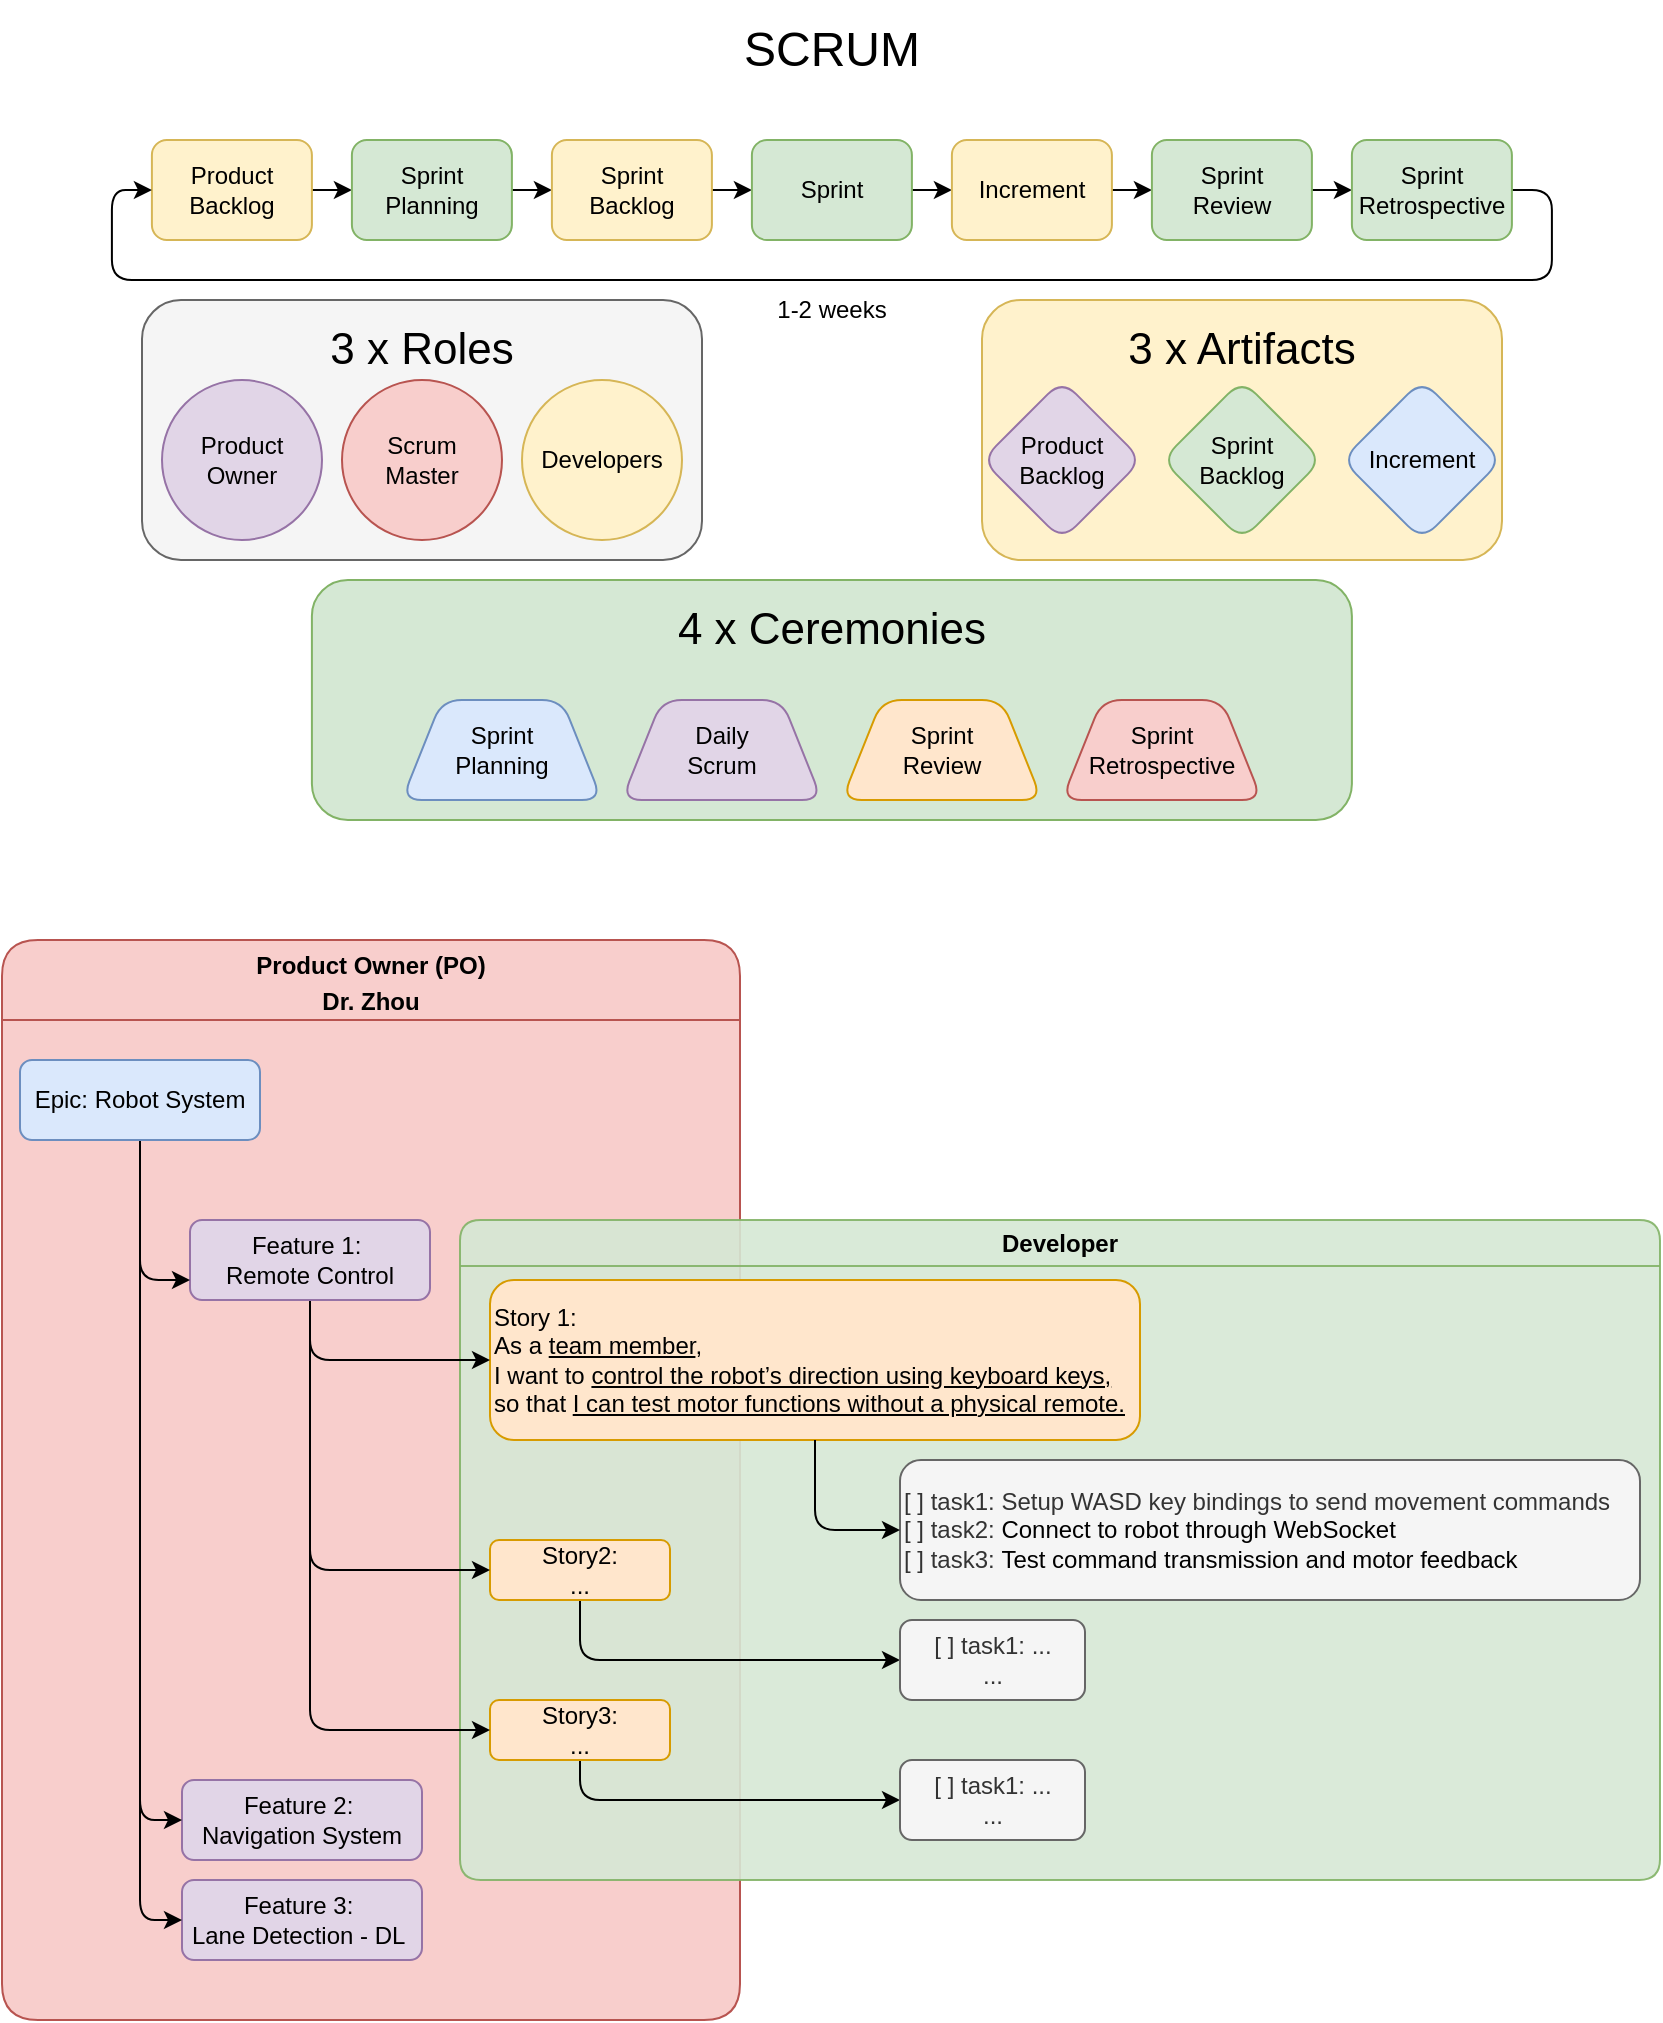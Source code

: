 <mxfile version="28.0.4">
  <diagram name="Page-1" id="K2rsrTp5yFfVZbXNRDB6">
    <mxGraphModel grid="1" page="1" gridSize="10" guides="1" tooltips="1" connect="1" arrows="1" fold="1" pageScale="1" pageWidth="850" pageHeight="1100" math="0" shadow="0">
      <root>
        <mxCell id="0" />
        <mxCell id="1" parent="0" />
        <mxCell id="alW0ItKAqQshCZF6b7rs-1" value="&lt;font style=&quot;font-size: 24px;&quot;&gt;SCRUM&lt;/font&gt;" style="rounded=1;whiteSpace=wrap;html=1;fillColor=none;strokeColor=none;labelBackgroundColor=none;" vertex="1" parent="1">
          <mxGeometry x="375" y="20" width="100" height="50" as="geometry" />
        </mxCell>
        <mxCell id="alW0ItKAqQshCZF6b7rs-29" value="" style="group;rounded=1;labelBackgroundColor=none;fillColor=#fff2cc;strokeColor=#d6b656;" connectable="0" vertex="1" parent="1">
          <mxGeometry x="500" y="170" width="260" height="130" as="geometry" />
        </mxCell>
        <mxCell id="alW0ItKAqQshCZF6b7rs-22" value="Product&lt;div&gt;Backlog&lt;/div&gt;" style="rhombus;whiteSpace=wrap;html=1;rounded=1;labelBackgroundColor=none;fillColor=#e1d5e7;strokeColor=#9673a6;" vertex="1" parent="alW0ItKAqQshCZF6b7rs-29">
          <mxGeometry y="40" width="80" height="80" as="geometry" />
        </mxCell>
        <mxCell id="alW0ItKAqQshCZF6b7rs-21" value="&lt;font style=&quot;font-size: 22px;&quot;&gt;3 x Artifacts&lt;/font&gt;" style="rounded=1;whiteSpace=wrap;html=1;fillColor=none;strokeColor=none;labelBackgroundColor=none;" vertex="1" parent="alW0ItKAqQshCZF6b7rs-29">
          <mxGeometry x="60" width="140" height="50" as="geometry" />
        </mxCell>
        <mxCell id="alW0ItKAqQshCZF6b7rs-27" value="Sprint&lt;div&gt;Backlog&lt;/div&gt;" style="rhombus;whiteSpace=wrap;html=1;rounded=1;labelBackgroundColor=none;fillColor=#d5e8d4;strokeColor=#82b366;" vertex="1" parent="alW0ItKAqQshCZF6b7rs-29">
          <mxGeometry x="90" y="40" width="80" height="80" as="geometry" />
        </mxCell>
        <mxCell id="alW0ItKAqQshCZF6b7rs-28" value="Increment" style="rhombus;whiteSpace=wrap;html=1;rounded=1;labelBackgroundColor=none;fillColor=#dae8fc;strokeColor=#6c8ebf;" vertex="1" parent="alW0ItKAqQshCZF6b7rs-29">
          <mxGeometry x="180" y="40" width="80" height="80" as="geometry" />
        </mxCell>
        <mxCell id="alW0ItKAqQshCZF6b7rs-72" value="" style="group;labelBackgroundColor=none;fillColor=#d5e8d4;strokeColor=#82b366;rounded=1;" connectable="0" vertex="1" parent="1">
          <mxGeometry x="164.95" y="310" width="520" height="120" as="geometry" />
        </mxCell>
        <mxCell id="alW0ItKAqQshCZF6b7rs-36" value="Sprint&lt;div&gt;Planning&lt;/div&gt;" style="shape=trapezoid;perimeter=trapezoidPerimeter;whiteSpace=wrap;html=1;fixedSize=1;rounded=1;labelBackgroundColor=none;fillColor=#dae8fc;strokeColor=#6c8ebf;" vertex="1" parent="alW0ItKAqQshCZF6b7rs-72">
          <mxGeometry x="45" y="60" width="100" height="50" as="geometry" />
        </mxCell>
        <mxCell id="alW0ItKAqQshCZF6b7rs-32" value="&lt;font style=&quot;font-size: 22px;&quot;&gt;4 x Ceremonies&lt;/font&gt;" style="rounded=1;whiteSpace=wrap;html=1;fillColor=none;strokeColor=none;labelBackgroundColor=none;" vertex="1" parent="alW0ItKAqQshCZF6b7rs-72">
          <mxGeometry x="165" width="190" height="50" as="geometry" />
        </mxCell>
        <mxCell id="alW0ItKAqQshCZF6b7rs-38" value="Daily&lt;div&gt;Scrum&lt;/div&gt;" style="shape=trapezoid;perimeter=trapezoidPerimeter;whiteSpace=wrap;html=1;fixedSize=1;rounded=1;labelBackgroundColor=none;fillColor=#e1d5e7;strokeColor=#9673a6;" vertex="1" parent="alW0ItKAqQshCZF6b7rs-72">
          <mxGeometry x="155" y="60" width="100" height="50" as="geometry" />
        </mxCell>
        <mxCell id="alW0ItKAqQshCZF6b7rs-39" value="Sprint&lt;div&gt;Review&lt;/div&gt;" style="shape=trapezoid;perimeter=trapezoidPerimeter;whiteSpace=wrap;html=1;fixedSize=1;rounded=1;labelBackgroundColor=none;fillColor=#ffe6cc;strokeColor=#d79b00;" vertex="1" parent="alW0ItKAqQshCZF6b7rs-72">
          <mxGeometry x="265" y="60" width="100" height="50" as="geometry" />
        </mxCell>
        <mxCell id="alW0ItKAqQshCZF6b7rs-71" value="Sprint&lt;div&gt;Retrospective&lt;/div&gt;" style="shape=trapezoid;perimeter=trapezoidPerimeter;whiteSpace=wrap;html=1;fixedSize=1;rounded=1;labelBackgroundColor=none;fillColor=#f8cecc;strokeColor=#b85450;" vertex="1" parent="alW0ItKAqQshCZF6b7rs-72">
          <mxGeometry x="375" y="60" width="100" height="50" as="geometry" />
        </mxCell>
        <mxCell id="alW0ItKAqQshCZF6b7rs-77" value="" style="group;labelBackgroundColor=none;rounded=1;" connectable="0" vertex="1" parent="1">
          <mxGeometry x="64.95" y="90" width="720" height="100" as="geometry" />
        </mxCell>
        <mxCell id="alW0ItKAqQshCZF6b7rs-8" style="edgeStyle=orthogonalEdgeStyle;rounded=1;orthogonalLoop=1;jettySize=auto;html=1;exitX=1;exitY=0.5;exitDx=0;exitDy=0;entryX=0;entryY=0.5;entryDx=0;entryDy=0;labelBackgroundColor=none;fontColor=default;" edge="1" parent="alW0ItKAqQshCZF6b7rs-77" source="alW0ItKAqQshCZF6b7rs-2" target="alW0ItKAqQshCZF6b7rs-3">
          <mxGeometry relative="1" as="geometry" />
        </mxCell>
        <mxCell id="alW0ItKAqQshCZF6b7rs-2" value="Product Backlog" style="rounded=1;whiteSpace=wrap;html=1;labelBackgroundColor=none;fillColor=#fff2cc;strokeColor=#d6b656;" vertex="1" parent="alW0ItKAqQshCZF6b7rs-77">
          <mxGeometry x="20" width="80" height="50" as="geometry" />
        </mxCell>
        <mxCell id="alW0ItKAqQshCZF6b7rs-9" style="edgeStyle=orthogonalEdgeStyle;rounded=1;orthogonalLoop=1;jettySize=auto;html=1;exitX=1;exitY=0.5;exitDx=0;exitDy=0;entryX=0;entryY=0.5;entryDx=0;entryDy=0;labelBackgroundColor=none;fontColor=default;" edge="1" parent="alW0ItKAqQshCZF6b7rs-77" source="alW0ItKAqQshCZF6b7rs-3" target="alW0ItKAqQshCZF6b7rs-4">
          <mxGeometry relative="1" as="geometry" />
        </mxCell>
        <mxCell id="alW0ItKAqQshCZF6b7rs-3" value="Sprint Planning" style="rounded=1;whiteSpace=wrap;html=1;labelBackgroundColor=none;fillColor=#d5e8d4;strokeColor=#82b366;" vertex="1" parent="alW0ItKAqQshCZF6b7rs-77">
          <mxGeometry x="120.0" width="80" height="50" as="geometry" />
        </mxCell>
        <mxCell id="alW0ItKAqQshCZF6b7rs-10" style="edgeStyle=orthogonalEdgeStyle;rounded=1;orthogonalLoop=1;jettySize=auto;html=1;exitX=1;exitY=0.5;exitDx=0;exitDy=0;entryX=0;entryY=0.5;entryDx=0;entryDy=0;labelBackgroundColor=none;fontColor=default;" edge="1" parent="alW0ItKAqQshCZF6b7rs-77" source="alW0ItKAqQshCZF6b7rs-4" target="alW0ItKAqQshCZF6b7rs-5">
          <mxGeometry relative="1" as="geometry" />
        </mxCell>
        <mxCell id="alW0ItKAqQshCZF6b7rs-4" value="Sprint&lt;div&gt;Backlog&lt;/div&gt;" style="rounded=1;whiteSpace=wrap;html=1;labelBackgroundColor=none;fillColor=#fff2cc;strokeColor=#d6b656;" vertex="1" parent="alW0ItKAqQshCZF6b7rs-77">
          <mxGeometry x="220" width="80" height="50" as="geometry" />
        </mxCell>
        <mxCell id="alW0ItKAqQshCZF6b7rs-11" style="edgeStyle=orthogonalEdgeStyle;rounded=1;orthogonalLoop=1;jettySize=auto;html=1;exitX=1;exitY=0.5;exitDx=0;exitDy=0;entryX=0;entryY=0.5;entryDx=0;entryDy=0;labelBackgroundColor=none;fontColor=default;" edge="1" parent="alW0ItKAqQshCZF6b7rs-77" source="alW0ItKAqQshCZF6b7rs-5" target="alW0ItKAqQshCZF6b7rs-6">
          <mxGeometry relative="1" as="geometry" />
        </mxCell>
        <mxCell id="alW0ItKAqQshCZF6b7rs-5" value="Sprint" style="rounded=1;whiteSpace=wrap;html=1;labelBackgroundColor=none;fillColor=#d5e8d4;strokeColor=#82b366;" vertex="1" parent="alW0ItKAqQshCZF6b7rs-77">
          <mxGeometry x="320" width="80" height="50" as="geometry" />
        </mxCell>
        <mxCell id="alW0ItKAqQshCZF6b7rs-12" style="edgeStyle=orthogonalEdgeStyle;rounded=1;orthogonalLoop=1;jettySize=auto;html=1;exitX=1;exitY=0.5;exitDx=0;exitDy=0;entryX=0;entryY=0.5;entryDx=0;entryDy=0;labelBackgroundColor=none;fontColor=default;" edge="1" parent="alW0ItKAqQshCZF6b7rs-77" source="alW0ItKAqQshCZF6b7rs-6" target="alW0ItKAqQshCZF6b7rs-7">
          <mxGeometry relative="1" as="geometry" />
        </mxCell>
        <mxCell id="alW0ItKAqQshCZF6b7rs-6" value="Increment" style="rounded=1;whiteSpace=wrap;html=1;labelBackgroundColor=none;fillColor=#fff2cc;strokeColor=#d6b656;" vertex="1" parent="alW0ItKAqQshCZF6b7rs-77">
          <mxGeometry x="420" width="80" height="50" as="geometry" />
        </mxCell>
        <mxCell id="alW0ItKAqQshCZF6b7rs-75" style="edgeStyle=orthogonalEdgeStyle;rounded=1;orthogonalLoop=1;jettySize=auto;html=1;exitX=1;exitY=0.5;exitDx=0;exitDy=0;entryX=0;entryY=0.5;entryDx=0;entryDy=0;labelBackgroundColor=none;fontColor=default;" edge="1" parent="alW0ItKAqQshCZF6b7rs-77" source="alW0ItKAqQshCZF6b7rs-7" target="alW0ItKAqQshCZF6b7rs-73">
          <mxGeometry relative="1" as="geometry" />
        </mxCell>
        <mxCell id="alW0ItKAqQshCZF6b7rs-7" value="Sprint&lt;div&gt;Review&lt;/div&gt;" style="rounded=1;whiteSpace=wrap;html=1;labelBackgroundColor=none;fillColor=#d5e8d4;strokeColor=#82b366;" vertex="1" parent="alW0ItKAqQshCZF6b7rs-77">
          <mxGeometry x="520" width="80" height="50" as="geometry" />
        </mxCell>
        <mxCell id="alW0ItKAqQshCZF6b7rs-14" value="1-2 weeks" style="rounded=1;whiteSpace=wrap;html=1;fillColor=none;strokeColor=none;labelBackgroundColor=none;" vertex="1" parent="alW0ItKAqQshCZF6b7rs-77">
          <mxGeometry x="325.05" y="70" width="70" height="30" as="geometry" />
        </mxCell>
        <mxCell id="alW0ItKAqQshCZF6b7rs-76" style="edgeStyle=orthogonalEdgeStyle;rounded=1;orthogonalLoop=1;jettySize=auto;html=1;exitX=1;exitY=0.5;exitDx=0;exitDy=0;entryX=0;entryY=0.5;entryDx=0;entryDy=0;labelBackgroundColor=none;fontColor=default;" edge="1" parent="alW0ItKAqQshCZF6b7rs-77" source="alW0ItKAqQshCZF6b7rs-73" target="alW0ItKAqQshCZF6b7rs-2">
          <mxGeometry relative="1" as="geometry">
            <Array as="points">
              <mxPoint x="720" y="25" />
              <mxPoint x="720" y="70" />
              <mxPoint y="70" />
              <mxPoint y="25" />
            </Array>
          </mxGeometry>
        </mxCell>
        <mxCell id="alW0ItKAqQshCZF6b7rs-73" value="Sprint&lt;div&gt;Retrospective&lt;/div&gt;" style="rounded=1;whiteSpace=wrap;html=1;labelBackgroundColor=none;fillColor=#d5e8d4;strokeColor=#82b366;" vertex="1" parent="alW0ItKAqQshCZF6b7rs-77">
          <mxGeometry x="620" width="80" height="50" as="geometry" />
        </mxCell>
        <mxCell id="H4ft9FC7T2seqUX7BpRU-1" value="" style="group" connectable="0" vertex="1" parent="1">
          <mxGeometry x="80" y="170" width="280" height="130" as="geometry" />
        </mxCell>
        <mxCell id="alW0ItKAqQshCZF6b7rs-41" value="" style="group;rounded=1;labelBackgroundColor=none;fillColor=#f5f5f5;fontColor=#333333;strokeColor=#666666;container=0;" connectable="0" vertex="1" parent="H4ft9FC7T2seqUX7BpRU-1">
          <mxGeometry width="280" height="130" as="geometry" />
        </mxCell>
        <mxCell id="alW0ItKAqQshCZF6b7rs-15" value="Product Owner" style="ellipse;whiteSpace=wrap;html=1;rounded=1;labelBackgroundColor=none;fillColor=#e1d5e7;strokeColor=#9673a6;" vertex="1" parent="H4ft9FC7T2seqUX7BpRU-1">
          <mxGeometry x="10" y="40" width="80" height="80" as="geometry" />
        </mxCell>
        <mxCell id="alW0ItKAqQshCZF6b7rs-16" value="Scrum&lt;div&gt;Master&lt;/div&gt;" style="ellipse;whiteSpace=wrap;html=1;rounded=1;labelBackgroundColor=none;fillColor=#f8cecc;strokeColor=#b85450;" vertex="1" parent="H4ft9FC7T2seqUX7BpRU-1">
          <mxGeometry x="100" y="40" width="80" height="80" as="geometry" />
        </mxCell>
        <mxCell id="alW0ItKAqQshCZF6b7rs-17" value="Developers" style="ellipse;whiteSpace=wrap;html=1;rounded=1;labelBackgroundColor=none;fillColor=#fff2cc;strokeColor=#d6b656;" vertex="1" parent="H4ft9FC7T2seqUX7BpRU-1">
          <mxGeometry x="190" y="40" width="80" height="80" as="geometry" />
        </mxCell>
        <mxCell id="alW0ItKAqQshCZF6b7rs-20" value="&lt;font style=&quot;font-size: 22px;&quot;&gt;3 x Roles&lt;/font&gt;" style="rounded=1;whiteSpace=wrap;html=1;fillColor=none;strokeColor=none;labelBackgroundColor=none;" vertex="1" parent="H4ft9FC7T2seqUX7BpRU-1">
          <mxGeometry x="90" width="100" height="50" as="geometry" />
        </mxCell>
        <mxCell id="H4ft9FC7T2seqUX7BpRU-49" value="" style="group" connectable="0" vertex="1" parent="1">
          <mxGeometry x="10" y="490" width="829" height="540" as="geometry" />
        </mxCell>
        <mxCell id="H4ft9FC7T2seqUX7BpRU-21" value="&lt;table&gt;&lt;tbody&gt;&lt;tr&gt;&lt;td data-col-size=&quot;sm&quot; data-end=&quot;545&quot; data-start=&quot;520&quot;&gt;&lt;strong data-end=&quot;544&quot; data-start=&quot;522&quot;&gt;Product Owner (PO)&lt;/strong&gt;&lt;/td&gt;&lt;/tr&gt;&lt;/tbody&gt;&lt;/table&gt;Dr. Zhou" style="swimlane;whiteSpace=wrap;html=1;rounded=1;fillColor=#f8cecc;strokeColor=#b85450;glass=0;swimlaneFillColor=light-dark(#f8cecc, #ededed);container=0;startSize=40;" vertex="1" parent="H4ft9FC7T2seqUX7BpRU-49">
          <mxGeometry width="369" height="540" as="geometry">
            <mxRectangle x="10" y="990" width="60" height="30" as="alternateBounds" />
          </mxGeometry>
        </mxCell>
        <mxCell id="alW0ItKAqQshCZF6b7rs-47" value="Feature 2:&amp;nbsp;&lt;div&gt;Navigation System&lt;/div&gt;" style="rounded=1;whiteSpace=wrap;html=1;labelBackgroundColor=none;fillColor=#e1d5e7;strokeColor=#9673a6;" vertex="1" parent="H4ft9FC7T2seqUX7BpRU-21">
          <mxGeometry x="90" y="420" width="120" height="40" as="geometry" />
        </mxCell>
        <mxCell id="alW0ItKAqQshCZF6b7rs-48" value="Feature 3:&amp;nbsp;&lt;div&gt;Lane Detection - DL&lt;span style=&quot;background-color: transparent; color: light-dark(rgb(0, 0, 0), rgb(255, 255, 255));&quot;&gt;&amp;nbsp;&lt;/span&gt;&lt;/div&gt;" style="rounded=1;whiteSpace=wrap;html=1;labelBackgroundColor=none;fillColor=#e1d5e7;strokeColor=#9673a6;" vertex="1" parent="H4ft9FC7T2seqUX7BpRU-21">
          <mxGeometry x="90" y="470" width="120" height="40" as="geometry" />
        </mxCell>
        <mxCell id="H4ft9FC7T2seqUX7BpRU-22" value="Developer" style="swimlane;whiteSpace=wrap;html=1;rounded=1;fillColor=#d5e8d4;strokeColor=#82b366;glass=0;backgroundOutline=0;fillStyle=auto;swimlaneLine=1;arcSize=15;swimlaneFillColor=light-dark(#d6e8d5, #ededed);connectable=1;allowArrows=1;container=0;opacity=90;" vertex="1" parent="H4ft9FC7T2seqUX7BpRU-49">
          <mxGeometry x="229" y="140" width="600" height="330" as="geometry">
            <mxRectangle x="230" y="1090" width="100" height="30" as="alternateBounds" />
          </mxGeometry>
        </mxCell>
        <mxCell id="H4ft9FC7T2seqUX7BpRU-48" style="edgeStyle=orthogonalEdgeStyle;rounded=1;orthogonalLoop=1;jettySize=auto;html=1;exitX=0.5;exitY=1;exitDx=0;exitDy=0;entryX=0;entryY=0.5;entryDx=0;entryDy=0;" edge="1" parent="H4ft9FC7T2seqUX7BpRU-22" source="alW0ItKAqQshCZF6b7rs-59" target="H4ft9FC7T2seqUX7BpRU-46">
          <mxGeometry relative="1" as="geometry" />
        </mxCell>
        <mxCell id="alW0ItKAqQshCZF6b7rs-59" value="Story3:&lt;div&gt;...&lt;/div&gt;" style="rounded=1;whiteSpace=wrap;html=1;aspect=fixed;labelBackgroundColor=none;fillColor=#ffe6cc;strokeColor=#d79b00;" vertex="1" parent="H4ft9FC7T2seqUX7BpRU-22">
          <mxGeometry x="15" y="240" width="90" height="30" as="geometry" />
        </mxCell>
        <mxCell id="H4ft9FC7T2seqUX7BpRU-47" style="edgeStyle=orthogonalEdgeStyle;rounded=1;orthogonalLoop=1;jettySize=auto;html=1;exitX=0.5;exitY=1;exitDx=0;exitDy=0;entryX=0;entryY=0.5;entryDx=0;entryDy=0;" edge="1" parent="H4ft9FC7T2seqUX7BpRU-22" source="alW0ItKAqQshCZF6b7rs-58" target="H4ft9FC7T2seqUX7BpRU-38">
          <mxGeometry relative="1" as="geometry" />
        </mxCell>
        <mxCell id="alW0ItKAqQshCZF6b7rs-58" value="Story2:&lt;div&gt;...&lt;/div&gt;" style="rounded=1;whiteSpace=wrap;html=1;aspect=fixed;labelBackgroundColor=none;fillColor=#ffe6cc;strokeColor=#d79b00;" vertex="1" parent="H4ft9FC7T2seqUX7BpRU-22">
          <mxGeometry x="15" y="160" width="90" height="30" as="geometry" />
        </mxCell>
        <mxCell id="alW0ItKAqQshCZF6b7rs-50" value="Story 1:&amp;nbsp;&lt;div&gt;&lt;div&gt;As a &lt;u&gt;team member&lt;/u&gt;,&lt;/div&gt;&lt;div&gt;I want to &lt;u&gt;control the robot’s direction using keyboard keys,&lt;/u&gt;&lt;/div&gt;&lt;div&gt;so that &lt;u&gt;I can test motor functions without a physical remote.&lt;/u&gt;&lt;/div&gt;&lt;/div&gt;" style="rounded=1;whiteSpace=wrap;html=1;labelBackgroundColor=none;align=left;fillColor=#ffe6cc;strokeColor=#d79b00;" vertex="1" parent="H4ft9FC7T2seqUX7BpRU-22">
          <mxGeometry x="15" y="30" width="325" height="80" as="geometry" />
        </mxCell>
        <mxCell id="H4ft9FC7T2seqUX7BpRU-19" value="[ ] task1:&amp;nbsp;&lt;span style=&quot;background-color: transparent;&quot;&gt;Setup WASD key bindings to send movement commands&lt;/span&gt;&lt;div&gt;[ ] task2:&amp;nbsp;&lt;span style=&quot;background-color: transparent; color: light-dark(rgb(0, 0, 0), rgb(255, 255, 255));&quot;&gt;Connect to robot through WebSocket&lt;/span&gt;&lt;/div&gt;&lt;div&gt;[ ] task3:&amp;nbsp;&lt;span style=&quot;background-color: transparent; color: light-dark(rgb(0, 0, 0), rgb(255, 255, 255));&quot;&gt;Test command transmission and motor feedback&lt;/span&gt;&lt;/div&gt;" style="whiteSpace=wrap;html=1;rounded=1;labelBackgroundColor=none;align=left;fillColor=#f5f5f5;fontColor=#333333;strokeColor=#666666;" vertex="1" parent="H4ft9FC7T2seqUX7BpRU-22">
          <mxGeometry x="220" y="120" width="370" height="70" as="geometry" />
        </mxCell>
        <mxCell id="H4ft9FC7T2seqUX7BpRU-20" value="" style="edgeStyle=orthogonalEdgeStyle;rounded=1;orthogonalLoop=1;jettySize=auto;html=1;entryX=0;entryY=0.5;entryDx=0;entryDy=0;" edge="1" parent="H4ft9FC7T2seqUX7BpRU-22" source="alW0ItKAqQshCZF6b7rs-50" target="H4ft9FC7T2seqUX7BpRU-19">
          <mxGeometry relative="1" as="geometry" />
        </mxCell>
        <mxCell id="H4ft9FC7T2seqUX7BpRU-38" value="&lt;span style=&quot;text-align: left;&quot;&gt;[ ] task1: ...&lt;/span&gt;&lt;div&gt;&lt;span style=&quot;text-align: left;&quot;&gt;...&lt;/span&gt;&lt;/div&gt;" style="whiteSpace=wrap;html=1;rounded=1;fillColor=#f5f5f5;fontColor=#333333;strokeColor=#666666;" vertex="1" parent="H4ft9FC7T2seqUX7BpRU-22">
          <mxGeometry x="220" y="200" width="92.5" height="40" as="geometry" />
        </mxCell>
        <mxCell id="H4ft9FC7T2seqUX7BpRU-46" value="&lt;span style=&quot;text-align: left;&quot;&gt;[ ] task1: ...&lt;/span&gt;&lt;div&gt;&lt;span style=&quot;text-align: left;&quot;&gt;...&lt;/span&gt;&lt;/div&gt;" style="whiteSpace=wrap;html=1;rounded=1;fillColor=#f5f5f5;fontColor=#333333;strokeColor=#666666;" vertex="1" parent="H4ft9FC7T2seqUX7BpRU-22">
          <mxGeometry x="220" y="270" width="92.5" height="40" as="geometry" />
        </mxCell>
        <mxCell id="alW0ItKAqQshCZF6b7rs-68" style="edgeStyle=elbowEdgeStyle;rounded=1;orthogonalLoop=1;jettySize=auto;html=1;exitX=0.5;exitY=1;exitDx=0;exitDy=0;entryX=0;entryY=0.5;entryDx=0;entryDy=0;labelBackgroundColor=none;fontColor=default;" edge="1" parent="H4ft9FC7T2seqUX7BpRU-49" source="alW0ItKAqQshCZF6b7rs-45" target="alW0ItKAqQshCZF6b7rs-50">
          <mxGeometry relative="1" as="geometry">
            <Array as="points">
              <mxPoint x="154" y="220" />
            </Array>
          </mxGeometry>
        </mxCell>
        <mxCell id="alW0ItKAqQshCZF6b7rs-69" style="edgeStyle=elbowEdgeStyle;rounded=1;orthogonalLoop=1;jettySize=auto;html=1;exitX=0.5;exitY=1;exitDx=0;exitDy=0;entryX=0;entryY=0.5;entryDx=0;entryDy=0;labelBackgroundColor=none;fontColor=default;" edge="1" parent="H4ft9FC7T2seqUX7BpRU-49" source="alW0ItKAqQshCZF6b7rs-45" target="alW0ItKAqQshCZF6b7rs-58">
          <mxGeometry relative="1" as="geometry">
            <Array as="points">
              <mxPoint x="154" y="240" />
            </Array>
          </mxGeometry>
        </mxCell>
        <mxCell id="alW0ItKAqQshCZF6b7rs-70" style="edgeStyle=elbowEdgeStyle;rounded=1;orthogonalLoop=1;jettySize=auto;html=1;exitX=0.5;exitY=1;exitDx=0;exitDy=0;entryX=0;entryY=0.5;entryDx=0;entryDy=0;labelBackgroundColor=none;fontColor=default;" edge="1" parent="H4ft9FC7T2seqUX7BpRU-49" source="alW0ItKAqQshCZF6b7rs-45" target="alW0ItKAqQshCZF6b7rs-59">
          <mxGeometry relative="1" as="geometry">
            <Array as="points">
              <mxPoint x="154" y="240" />
            </Array>
          </mxGeometry>
        </mxCell>
        <mxCell id="alW0ItKAqQshCZF6b7rs-45" value="Feature 1:&amp;nbsp;&lt;div&gt;Remote Control&lt;/div&gt;" style="rounded=1;whiteSpace=wrap;html=1;labelBackgroundColor=none;fillColor=#e1d5e7;strokeColor=#9673a6;" vertex="1" parent="H4ft9FC7T2seqUX7BpRU-49">
          <mxGeometry x="94" y="140" width="120" height="40" as="geometry" />
        </mxCell>
        <mxCell id="alW0ItKAqQshCZF6b7rs-61" style="edgeStyle=elbowEdgeStyle;rounded=1;orthogonalLoop=1;jettySize=auto;html=1;labelBackgroundColor=none;fontColor=default;exitX=0.5;exitY=1;exitDx=0;exitDy=0;" edge="1" parent="H4ft9FC7T2seqUX7BpRU-49" source="alW0ItKAqQshCZF6b7rs-46" target="alW0ItKAqQshCZF6b7rs-45">
          <mxGeometry relative="1" as="geometry">
            <Array as="points">
              <mxPoint x="69" y="170" />
            </Array>
          </mxGeometry>
        </mxCell>
        <mxCell id="alW0ItKAqQshCZF6b7rs-62" style="edgeStyle=elbowEdgeStyle;rounded=1;orthogonalLoop=1;jettySize=auto;html=1;exitX=0.5;exitY=1;exitDx=0;exitDy=0;entryX=0;entryY=0.5;entryDx=0;entryDy=0;labelBackgroundColor=none;fontColor=default;" edge="1" parent="H4ft9FC7T2seqUX7BpRU-49" source="alW0ItKAqQshCZF6b7rs-46" target="alW0ItKAqQshCZF6b7rs-47">
          <mxGeometry relative="1" as="geometry">
            <Array as="points">
              <mxPoint x="69" y="200" />
            </Array>
          </mxGeometry>
        </mxCell>
        <mxCell id="alW0ItKAqQshCZF6b7rs-63" style="edgeStyle=elbowEdgeStyle;rounded=1;orthogonalLoop=1;jettySize=auto;html=1;exitX=0.5;exitY=1;exitDx=0;exitDy=0;entryX=0;entryY=0.5;entryDx=0;entryDy=0;labelBackgroundColor=none;fontColor=default;" edge="1" parent="H4ft9FC7T2seqUX7BpRU-49" source="alW0ItKAqQshCZF6b7rs-46" target="alW0ItKAqQshCZF6b7rs-48">
          <mxGeometry relative="1" as="geometry">
            <Array as="points">
              <mxPoint x="69" y="240" />
            </Array>
          </mxGeometry>
        </mxCell>
        <mxCell id="alW0ItKAqQshCZF6b7rs-46" value="&lt;div&gt;Epic: Robot System&lt;/div&gt;" style="rounded=1;whiteSpace=wrap;html=1;labelBackgroundColor=none;fillColor=#dae8fc;strokeColor=#6c8ebf;" vertex="1" parent="H4ft9FC7T2seqUX7BpRU-49">
          <mxGeometry x="9" y="60" width="120" height="40" as="geometry" />
        </mxCell>
      </root>
    </mxGraphModel>
  </diagram>
</mxfile>
